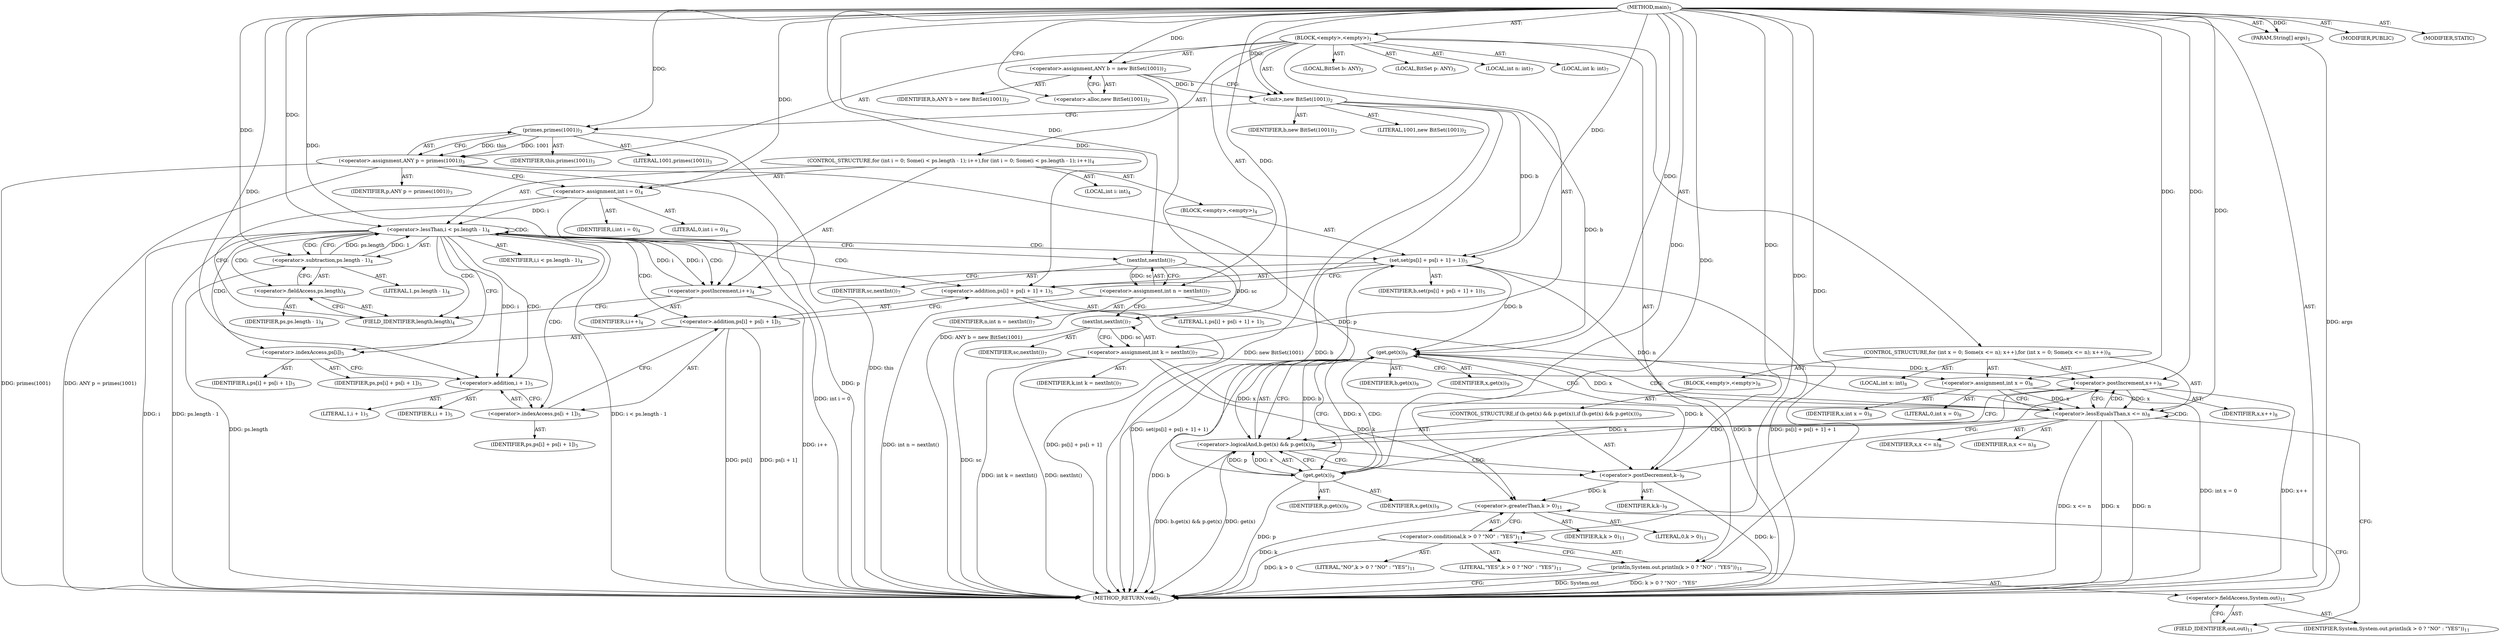 digraph "main" {  
"19" [label = <(METHOD,main)<SUB>1</SUB>> ]
"20" [label = <(PARAM,String[] args)<SUB>1</SUB>> ]
"21" [label = <(BLOCK,&lt;empty&gt;,&lt;empty&gt;)<SUB>1</SUB>> ]
"4" [label = <(LOCAL,BitSet b: ANY)<SUB>2</SUB>> ]
"22" [label = <(&lt;operator&gt;.assignment,ANY b = new BitSet(1001))<SUB>2</SUB>> ]
"23" [label = <(IDENTIFIER,b,ANY b = new BitSet(1001))<SUB>2</SUB>> ]
"24" [label = <(&lt;operator&gt;.alloc,new BitSet(1001))<SUB>2</SUB>> ]
"25" [label = <(&lt;init&gt;,new BitSet(1001))<SUB>2</SUB>> ]
"3" [label = <(IDENTIFIER,b,new BitSet(1001))<SUB>2</SUB>> ]
"26" [label = <(LITERAL,1001,new BitSet(1001))<SUB>2</SUB>> ]
"27" [label = <(LOCAL,BitSet p: ANY)<SUB>3</SUB>> ]
"28" [label = <(&lt;operator&gt;.assignment,ANY p = primes(1001))<SUB>3</SUB>> ]
"29" [label = <(IDENTIFIER,p,ANY p = primes(1001))<SUB>3</SUB>> ]
"30" [label = <(primes,primes(1001))<SUB>3</SUB>> ]
"31" [label = <(IDENTIFIER,this,primes(1001))<SUB>3</SUB>> ]
"32" [label = <(LITERAL,1001,primes(1001))<SUB>3</SUB>> ]
"33" [label = <(CONTROL_STRUCTURE,for (int i = 0; Some(i &lt; ps.length - 1); i++),for (int i = 0; Some(i &lt; ps.length - 1); i++))<SUB>4</SUB>> ]
"34" [label = <(LOCAL,int i: int)<SUB>4</SUB>> ]
"35" [label = <(&lt;operator&gt;.assignment,int i = 0)<SUB>4</SUB>> ]
"36" [label = <(IDENTIFIER,i,int i = 0)<SUB>4</SUB>> ]
"37" [label = <(LITERAL,0,int i = 0)<SUB>4</SUB>> ]
"38" [label = <(&lt;operator&gt;.lessThan,i &lt; ps.length - 1)<SUB>4</SUB>> ]
"39" [label = <(IDENTIFIER,i,i &lt; ps.length - 1)<SUB>4</SUB>> ]
"40" [label = <(&lt;operator&gt;.subtraction,ps.length - 1)<SUB>4</SUB>> ]
"41" [label = <(&lt;operator&gt;.fieldAccess,ps.length)<SUB>4</SUB>> ]
"42" [label = <(IDENTIFIER,ps,ps.length - 1)<SUB>4</SUB>> ]
"43" [label = <(FIELD_IDENTIFIER,length,length)<SUB>4</SUB>> ]
"44" [label = <(LITERAL,1,ps.length - 1)<SUB>4</SUB>> ]
"45" [label = <(&lt;operator&gt;.postIncrement,i++)<SUB>4</SUB>> ]
"46" [label = <(IDENTIFIER,i,i++)<SUB>4</SUB>> ]
"47" [label = <(BLOCK,&lt;empty&gt;,&lt;empty&gt;)<SUB>4</SUB>> ]
"48" [label = <(set,set(ps[i] + ps[i + 1] + 1))<SUB>5</SUB>> ]
"49" [label = <(IDENTIFIER,b,set(ps[i] + ps[i + 1] + 1))<SUB>5</SUB>> ]
"50" [label = <(&lt;operator&gt;.addition,ps[i] + ps[i + 1] + 1)<SUB>5</SUB>> ]
"51" [label = <(&lt;operator&gt;.addition,ps[i] + ps[i + 1])<SUB>5</SUB>> ]
"52" [label = <(&lt;operator&gt;.indexAccess,ps[i])<SUB>5</SUB>> ]
"53" [label = <(IDENTIFIER,ps,ps[i] + ps[i + 1])<SUB>5</SUB>> ]
"54" [label = <(IDENTIFIER,i,ps[i] + ps[i + 1])<SUB>5</SUB>> ]
"55" [label = <(&lt;operator&gt;.indexAccess,ps[i + 1])<SUB>5</SUB>> ]
"56" [label = <(IDENTIFIER,ps,ps[i] + ps[i + 1])<SUB>5</SUB>> ]
"57" [label = <(&lt;operator&gt;.addition,i + 1)<SUB>5</SUB>> ]
"58" [label = <(IDENTIFIER,i,i + 1)<SUB>5</SUB>> ]
"59" [label = <(LITERAL,1,i + 1)<SUB>5</SUB>> ]
"60" [label = <(LITERAL,1,ps[i] + ps[i + 1] + 1)<SUB>5</SUB>> ]
"61" [label = <(LOCAL,int n: int)<SUB>7</SUB>> ]
"62" [label = <(LOCAL,int k: int)<SUB>7</SUB>> ]
"63" [label = <(&lt;operator&gt;.assignment,int n = nextInt())<SUB>7</SUB>> ]
"64" [label = <(IDENTIFIER,n,int n = nextInt())<SUB>7</SUB>> ]
"65" [label = <(nextInt,nextInt())<SUB>7</SUB>> ]
"66" [label = <(IDENTIFIER,sc,nextInt())<SUB>7</SUB>> ]
"67" [label = <(&lt;operator&gt;.assignment,int k = nextInt())<SUB>7</SUB>> ]
"68" [label = <(IDENTIFIER,k,int k = nextInt())<SUB>7</SUB>> ]
"69" [label = <(nextInt,nextInt())<SUB>7</SUB>> ]
"70" [label = <(IDENTIFIER,sc,nextInt())<SUB>7</SUB>> ]
"71" [label = <(CONTROL_STRUCTURE,for (int x = 0; Some(x &lt;= n); x++),for (int x = 0; Some(x &lt;= n); x++))<SUB>8</SUB>> ]
"72" [label = <(LOCAL,int x: int)<SUB>8</SUB>> ]
"73" [label = <(&lt;operator&gt;.assignment,int x = 0)<SUB>8</SUB>> ]
"74" [label = <(IDENTIFIER,x,int x = 0)<SUB>8</SUB>> ]
"75" [label = <(LITERAL,0,int x = 0)<SUB>8</SUB>> ]
"76" [label = <(&lt;operator&gt;.lessEqualsThan,x &lt;= n)<SUB>8</SUB>> ]
"77" [label = <(IDENTIFIER,x,x &lt;= n)<SUB>8</SUB>> ]
"78" [label = <(IDENTIFIER,n,x &lt;= n)<SUB>8</SUB>> ]
"79" [label = <(&lt;operator&gt;.postIncrement,x++)<SUB>8</SUB>> ]
"80" [label = <(IDENTIFIER,x,x++)<SUB>8</SUB>> ]
"81" [label = <(BLOCK,&lt;empty&gt;,&lt;empty&gt;)<SUB>8</SUB>> ]
"82" [label = <(CONTROL_STRUCTURE,if (b.get(x) &amp;&amp; p.get(x)),if (b.get(x) &amp;&amp; p.get(x)))<SUB>9</SUB>> ]
"83" [label = <(&lt;operator&gt;.logicalAnd,b.get(x) &amp;&amp; p.get(x))<SUB>9</SUB>> ]
"84" [label = <(get,get(x))<SUB>9</SUB>> ]
"85" [label = <(IDENTIFIER,b,get(x))<SUB>9</SUB>> ]
"86" [label = <(IDENTIFIER,x,get(x))<SUB>9</SUB>> ]
"87" [label = <(get,get(x))<SUB>9</SUB>> ]
"88" [label = <(IDENTIFIER,p,get(x))<SUB>9</SUB>> ]
"89" [label = <(IDENTIFIER,x,get(x))<SUB>9</SUB>> ]
"90" [label = <(&lt;operator&gt;.postDecrement,k--)<SUB>9</SUB>> ]
"91" [label = <(IDENTIFIER,k,k--)<SUB>9</SUB>> ]
"92" [label = <(println,System.out.println(k &gt; 0 ? &quot;NO&quot; : &quot;YES&quot;))<SUB>11</SUB>> ]
"93" [label = <(&lt;operator&gt;.fieldAccess,System.out)<SUB>11</SUB>> ]
"94" [label = <(IDENTIFIER,System,System.out.println(k &gt; 0 ? &quot;NO&quot; : &quot;YES&quot;))<SUB>11</SUB>> ]
"95" [label = <(FIELD_IDENTIFIER,out,out)<SUB>11</SUB>> ]
"96" [label = <(&lt;operator&gt;.conditional,k &gt; 0 ? &quot;NO&quot; : &quot;YES&quot;)<SUB>11</SUB>> ]
"97" [label = <(&lt;operator&gt;.greaterThan,k &gt; 0)<SUB>11</SUB>> ]
"98" [label = <(IDENTIFIER,k,k &gt; 0)<SUB>11</SUB>> ]
"99" [label = <(LITERAL,0,k &gt; 0)<SUB>11</SUB>> ]
"100" [label = <(LITERAL,&quot;NO&quot;,k &gt; 0 ? &quot;NO&quot; : &quot;YES&quot;)<SUB>11</SUB>> ]
"101" [label = <(LITERAL,&quot;YES&quot;,k &gt; 0 ? &quot;NO&quot; : &quot;YES&quot;)<SUB>11</SUB>> ]
"102" [label = <(MODIFIER,PUBLIC)> ]
"103" [label = <(MODIFIER,STATIC)> ]
"104" [label = <(METHOD_RETURN,void)<SUB>1</SUB>> ]
  "19" -> "20"  [ label = "AST: "] 
  "19" -> "21"  [ label = "AST: "] 
  "19" -> "102"  [ label = "AST: "] 
  "19" -> "103"  [ label = "AST: "] 
  "19" -> "104"  [ label = "AST: "] 
  "21" -> "4"  [ label = "AST: "] 
  "21" -> "22"  [ label = "AST: "] 
  "21" -> "25"  [ label = "AST: "] 
  "21" -> "27"  [ label = "AST: "] 
  "21" -> "28"  [ label = "AST: "] 
  "21" -> "33"  [ label = "AST: "] 
  "21" -> "61"  [ label = "AST: "] 
  "21" -> "62"  [ label = "AST: "] 
  "21" -> "63"  [ label = "AST: "] 
  "21" -> "67"  [ label = "AST: "] 
  "21" -> "71"  [ label = "AST: "] 
  "21" -> "92"  [ label = "AST: "] 
  "22" -> "23"  [ label = "AST: "] 
  "22" -> "24"  [ label = "AST: "] 
  "25" -> "3"  [ label = "AST: "] 
  "25" -> "26"  [ label = "AST: "] 
  "28" -> "29"  [ label = "AST: "] 
  "28" -> "30"  [ label = "AST: "] 
  "30" -> "31"  [ label = "AST: "] 
  "30" -> "32"  [ label = "AST: "] 
  "33" -> "34"  [ label = "AST: "] 
  "33" -> "35"  [ label = "AST: "] 
  "33" -> "38"  [ label = "AST: "] 
  "33" -> "45"  [ label = "AST: "] 
  "33" -> "47"  [ label = "AST: "] 
  "35" -> "36"  [ label = "AST: "] 
  "35" -> "37"  [ label = "AST: "] 
  "38" -> "39"  [ label = "AST: "] 
  "38" -> "40"  [ label = "AST: "] 
  "40" -> "41"  [ label = "AST: "] 
  "40" -> "44"  [ label = "AST: "] 
  "41" -> "42"  [ label = "AST: "] 
  "41" -> "43"  [ label = "AST: "] 
  "45" -> "46"  [ label = "AST: "] 
  "47" -> "48"  [ label = "AST: "] 
  "48" -> "49"  [ label = "AST: "] 
  "48" -> "50"  [ label = "AST: "] 
  "50" -> "51"  [ label = "AST: "] 
  "50" -> "60"  [ label = "AST: "] 
  "51" -> "52"  [ label = "AST: "] 
  "51" -> "55"  [ label = "AST: "] 
  "52" -> "53"  [ label = "AST: "] 
  "52" -> "54"  [ label = "AST: "] 
  "55" -> "56"  [ label = "AST: "] 
  "55" -> "57"  [ label = "AST: "] 
  "57" -> "58"  [ label = "AST: "] 
  "57" -> "59"  [ label = "AST: "] 
  "63" -> "64"  [ label = "AST: "] 
  "63" -> "65"  [ label = "AST: "] 
  "65" -> "66"  [ label = "AST: "] 
  "67" -> "68"  [ label = "AST: "] 
  "67" -> "69"  [ label = "AST: "] 
  "69" -> "70"  [ label = "AST: "] 
  "71" -> "72"  [ label = "AST: "] 
  "71" -> "73"  [ label = "AST: "] 
  "71" -> "76"  [ label = "AST: "] 
  "71" -> "79"  [ label = "AST: "] 
  "71" -> "81"  [ label = "AST: "] 
  "73" -> "74"  [ label = "AST: "] 
  "73" -> "75"  [ label = "AST: "] 
  "76" -> "77"  [ label = "AST: "] 
  "76" -> "78"  [ label = "AST: "] 
  "79" -> "80"  [ label = "AST: "] 
  "81" -> "82"  [ label = "AST: "] 
  "82" -> "83"  [ label = "AST: "] 
  "82" -> "90"  [ label = "AST: "] 
  "83" -> "84"  [ label = "AST: "] 
  "83" -> "87"  [ label = "AST: "] 
  "84" -> "85"  [ label = "AST: "] 
  "84" -> "86"  [ label = "AST: "] 
  "87" -> "88"  [ label = "AST: "] 
  "87" -> "89"  [ label = "AST: "] 
  "90" -> "91"  [ label = "AST: "] 
  "92" -> "93"  [ label = "AST: "] 
  "92" -> "96"  [ label = "AST: "] 
  "93" -> "94"  [ label = "AST: "] 
  "93" -> "95"  [ label = "AST: "] 
  "96" -> "97"  [ label = "AST: "] 
  "96" -> "100"  [ label = "AST: "] 
  "96" -> "101"  [ label = "AST: "] 
  "97" -> "98"  [ label = "AST: "] 
  "97" -> "99"  [ label = "AST: "] 
  "22" -> "25"  [ label = "CFG: "] 
  "25" -> "30"  [ label = "CFG: "] 
  "28" -> "35"  [ label = "CFG: "] 
  "63" -> "69"  [ label = "CFG: "] 
  "67" -> "73"  [ label = "CFG: "] 
  "92" -> "104"  [ label = "CFG: "] 
  "24" -> "22"  [ label = "CFG: "] 
  "30" -> "28"  [ label = "CFG: "] 
  "35" -> "43"  [ label = "CFG: "] 
  "38" -> "52"  [ label = "CFG: "] 
  "38" -> "65"  [ label = "CFG: "] 
  "45" -> "43"  [ label = "CFG: "] 
  "65" -> "63"  [ label = "CFG: "] 
  "69" -> "67"  [ label = "CFG: "] 
  "73" -> "76"  [ label = "CFG: "] 
  "76" -> "84"  [ label = "CFG: "] 
  "76" -> "95"  [ label = "CFG: "] 
  "79" -> "76"  [ label = "CFG: "] 
  "93" -> "97"  [ label = "CFG: "] 
  "96" -> "92"  [ label = "CFG: "] 
  "40" -> "38"  [ label = "CFG: "] 
  "48" -> "45"  [ label = "CFG: "] 
  "95" -> "93"  [ label = "CFG: "] 
  "97" -> "96"  [ label = "CFG: "] 
  "41" -> "40"  [ label = "CFG: "] 
  "50" -> "48"  [ label = "CFG: "] 
  "83" -> "90"  [ label = "CFG: "] 
  "83" -> "79"  [ label = "CFG: "] 
  "90" -> "79"  [ label = "CFG: "] 
  "43" -> "41"  [ label = "CFG: "] 
  "51" -> "50"  [ label = "CFG: "] 
  "84" -> "83"  [ label = "CFG: "] 
  "84" -> "87"  [ label = "CFG: "] 
  "87" -> "83"  [ label = "CFG: "] 
  "52" -> "57"  [ label = "CFG: "] 
  "55" -> "51"  [ label = "CFG: "] 
  "57" -> "55"  [ label = "CFG: "] 
  "19" -> "24"  [ label = "CFG: "] 
  "20" -> "104"  [ label = "DDG: args"] 
  "22" -> "104"  [ label = "DDG: ANY b = new BitSet(1001)"] 
  "25" -> "104"  [ label = "DDG: b"] 
  "25" -> "104"  [ label = "DDG: new BitSet(1001)"] 
  "28" -> "104"  [ label = "DDG: p"] 
  "28" -> "104"  [ label = "DDG: primes(1001)"] 
  "28" -> "104"  [ label = "DDG: ANY p = primes(1001)"] 
  "35" -> "104"  [ label = "DDG: int i = 0"] 
  "38" -> "104"  [ label = "DDG: i"] 
  "40" -> "104"  [ label = "DDG: ps.length"] 
  "38" -> "104"  [ label = "DDG: ps.length - 1"] 
  "38" -> "104"  [ label = "DDG: i &lt; ps.length - 1"] 
  "63" -> "104"  [ label = "DDG: int n = nextInt()"] 
  "69" -> "104"  [ label = "DDG: sc"] 
  "67" -> "104"  [ label = "DDG: nextInt()"] 
  "67" -> "104"  [ label = "DDG: int k = nextInt()"] 
  "73" -> "104"  [ label = "DDG: int x = 0"] 
  "76" -> "104"  [ label = "DDG: x"] 
  "76" -> "104"  [ label = "DDG: n"] 
  "76" -> "104"  [ label = "DDG: x &lt;= n"] 
  "92" -> "104"  [ label = "DDG: System.out"] 
  "97" -> "104"  [ label = "DDG: k"] 
  "96" -> "104"  [ label = "DDG: k &gt; 0"] 
  "92" -> "104"  [ label = "DDG: k &gt; 0 ? &quot;NO&quot; : &quot;YES&quot;"] 
  "84" -> "104"  [ label = "DDG: b"] 
  "83" -> "104"  [ label = "DDG: get(x)"] 
  "87" -> "104"  [ label = "DDG: p"] 
  "83" -> "104"  [ label = "DDG: b.get(x) &amp;&amp; p.get(x)"] 
  "90" -> "104"  [ label = "DDG: k--"] 
  "79" -> "104"  [ label = "DDG: x++"] 
  "48" -> "104"  [ label = "DDG: b"] 
  "51" -> "104"  [ label = "DDG: ps[i]"] 
  "51" -> "104"  [ label = "DDG: ps[i + 1]"] 
  "50" -> "104"  [ label = "DDG: ps[i] + ps[i + 1]"] 
  "48" -> "104"  [ label = "DDG: ps[i] + ps[i + 1] + 1"] 
  "48" -> "104"  [ label = "DDG: set(ps[i] + ps[i + 1] + 1)"] 
  "45" -> "104"  [ label = "DDG: i++"] 
  "30" -> "104"  [ label = "DDG: this"] 
  "19" -> "20"  [ label = "DDG: "] 
  "19" -> "22"  [ label = "DDG: "] 
  "30" -> "28"  [ label = "DDG: this"] 
  "30" -> "28"  [ label = "DDG: 1001"] 
  "65" -> "63"  [ label = "DDG: sc"] 
  "69" -> "67"  [ label = "DDG: sc"] 
  "22" -> "25"  [ label = "DDG: b"] 
  "19" -> "25"  [ label = "DDG: "] 
  "19" -> "35"  [ label = "DDG: "] 
  "19" -> "73"  [ label = "DDG: "] 
  "19" -> "92"  [ label = "DDG: "] 
  "19" -> "30"  [ label = "DDG: "] 
  "35" -> "38"  [ label = "DDG: i"] 
  "45" -> "38"  [ label = "DDG: i"] 
  "19" -> "38"  [ label = "DDG: "] 
  "40" -> "38"  [ label = "DDG: ps.length"] 
  "40" -> "38"  [ label = "DDG: 1"] 
  "19" -> "45"  [ label = "DDG: "] 
  "38" -> "45"  [ label = "DDG: i"] 
  "19" -> "65"  [ label = "DDG: "] 
  "65" -> "69"  [ label = "DDG: sc"] 
  "19" -> "69"  [ label = "DDG: "] 
  "73" -> "76"  [ label = "DDG: x"] 
  "79" -> "76"  [ label = "DDG: x"] 
  "19" -> "76"  [ label = "DDG: "] 
  "63" -> "76"  [ label = "DDG: n"] 
  "84" -> "79"  [ label = "DDG: x"] 
  "87" -> "79"  [ label = "DDG: x"] 
  "19" -> "79"  [ label = "DDG: "] 
  "19" -> "96"  [ label = "DDG: "] 
  "19" -> "40"  [ label = "DDG: "] 
  "25" -> "48"  [ label = "DDG: b"] 
  "19" -> "48"  [ label = "DDG: "] 
  "67" -> "97"  [ label = "DDG: k"] 
  "90" -> "97"  [ label = "DDG: k"] 
  "19" -> "97"  [ label = "DDG: "] 
  "19" -> "50"  [ label = "DDG: "] 
  "84" -> "83"  [ label = "DDG: b"] 
  "84" -> "83"  [ label = "DDG: x"] 
  "87" -> "83"  [ label = "DDG: p"] 
  "87" -> "83"  [ label = "DDG: x"] 
  "67" -> "90"  [ label = "DDG: k"] 
  "19" -> "90"  [ label = "DDG: "] 
  "25" -> "84"  [ label = "DDG: b"] 
  "48" -> "84"  [ label = "DDG: b"] 
  "19" -> "84"  [ label = "DDG: "] 
  "76" -> "84"  [ label = "DDG: x"] 
  "28" -> "87"  [ label = "DDG: p"] 
  "19" -> "87"  [ label = "DDG: "] 
  "84" -> "87"  [ label = "DDG: x"] 
  "38" -> "57"  [ label = "DDG: i"] 
  "19" -> "57"  [ label = "DDG: "] 
  "38" -> "48"  [ label = "CDG: "] 
  "38" -> "51"  [ label = "CDG: "] 
  "38" -> "57"  [ label = "CDG: "] 
  "38" -> "52"  [ label = "CDG: "] 
  "38" -> "38"  [ label = "CDG: "] 
  "38" -> "41"  [ label = "CDG: "] 
  "38" -> "45"  [ label = "CDG: "] 
  "38" -> "40"  [ label = "CDG: "] 
  "38" -> "50"  [ label = "CDG: "] 
  "38" -> "55"  [ label = "CDG: "] 
  "38" -> "43"  [ label = "CDG: "] 
  "76" -> "83"  [ label = "CDG: "] 
  "76" -> "84"  [ label = "CDG: "] 
  "76" -> "76"  [ label = "CDG: "] 
  "76" -> "79"  [ label = "CDG: "] 
  "83" -> "90"  [ label = "CDG: "] 
  "84" -> "87"  [ label = "CDG: "] 
}
